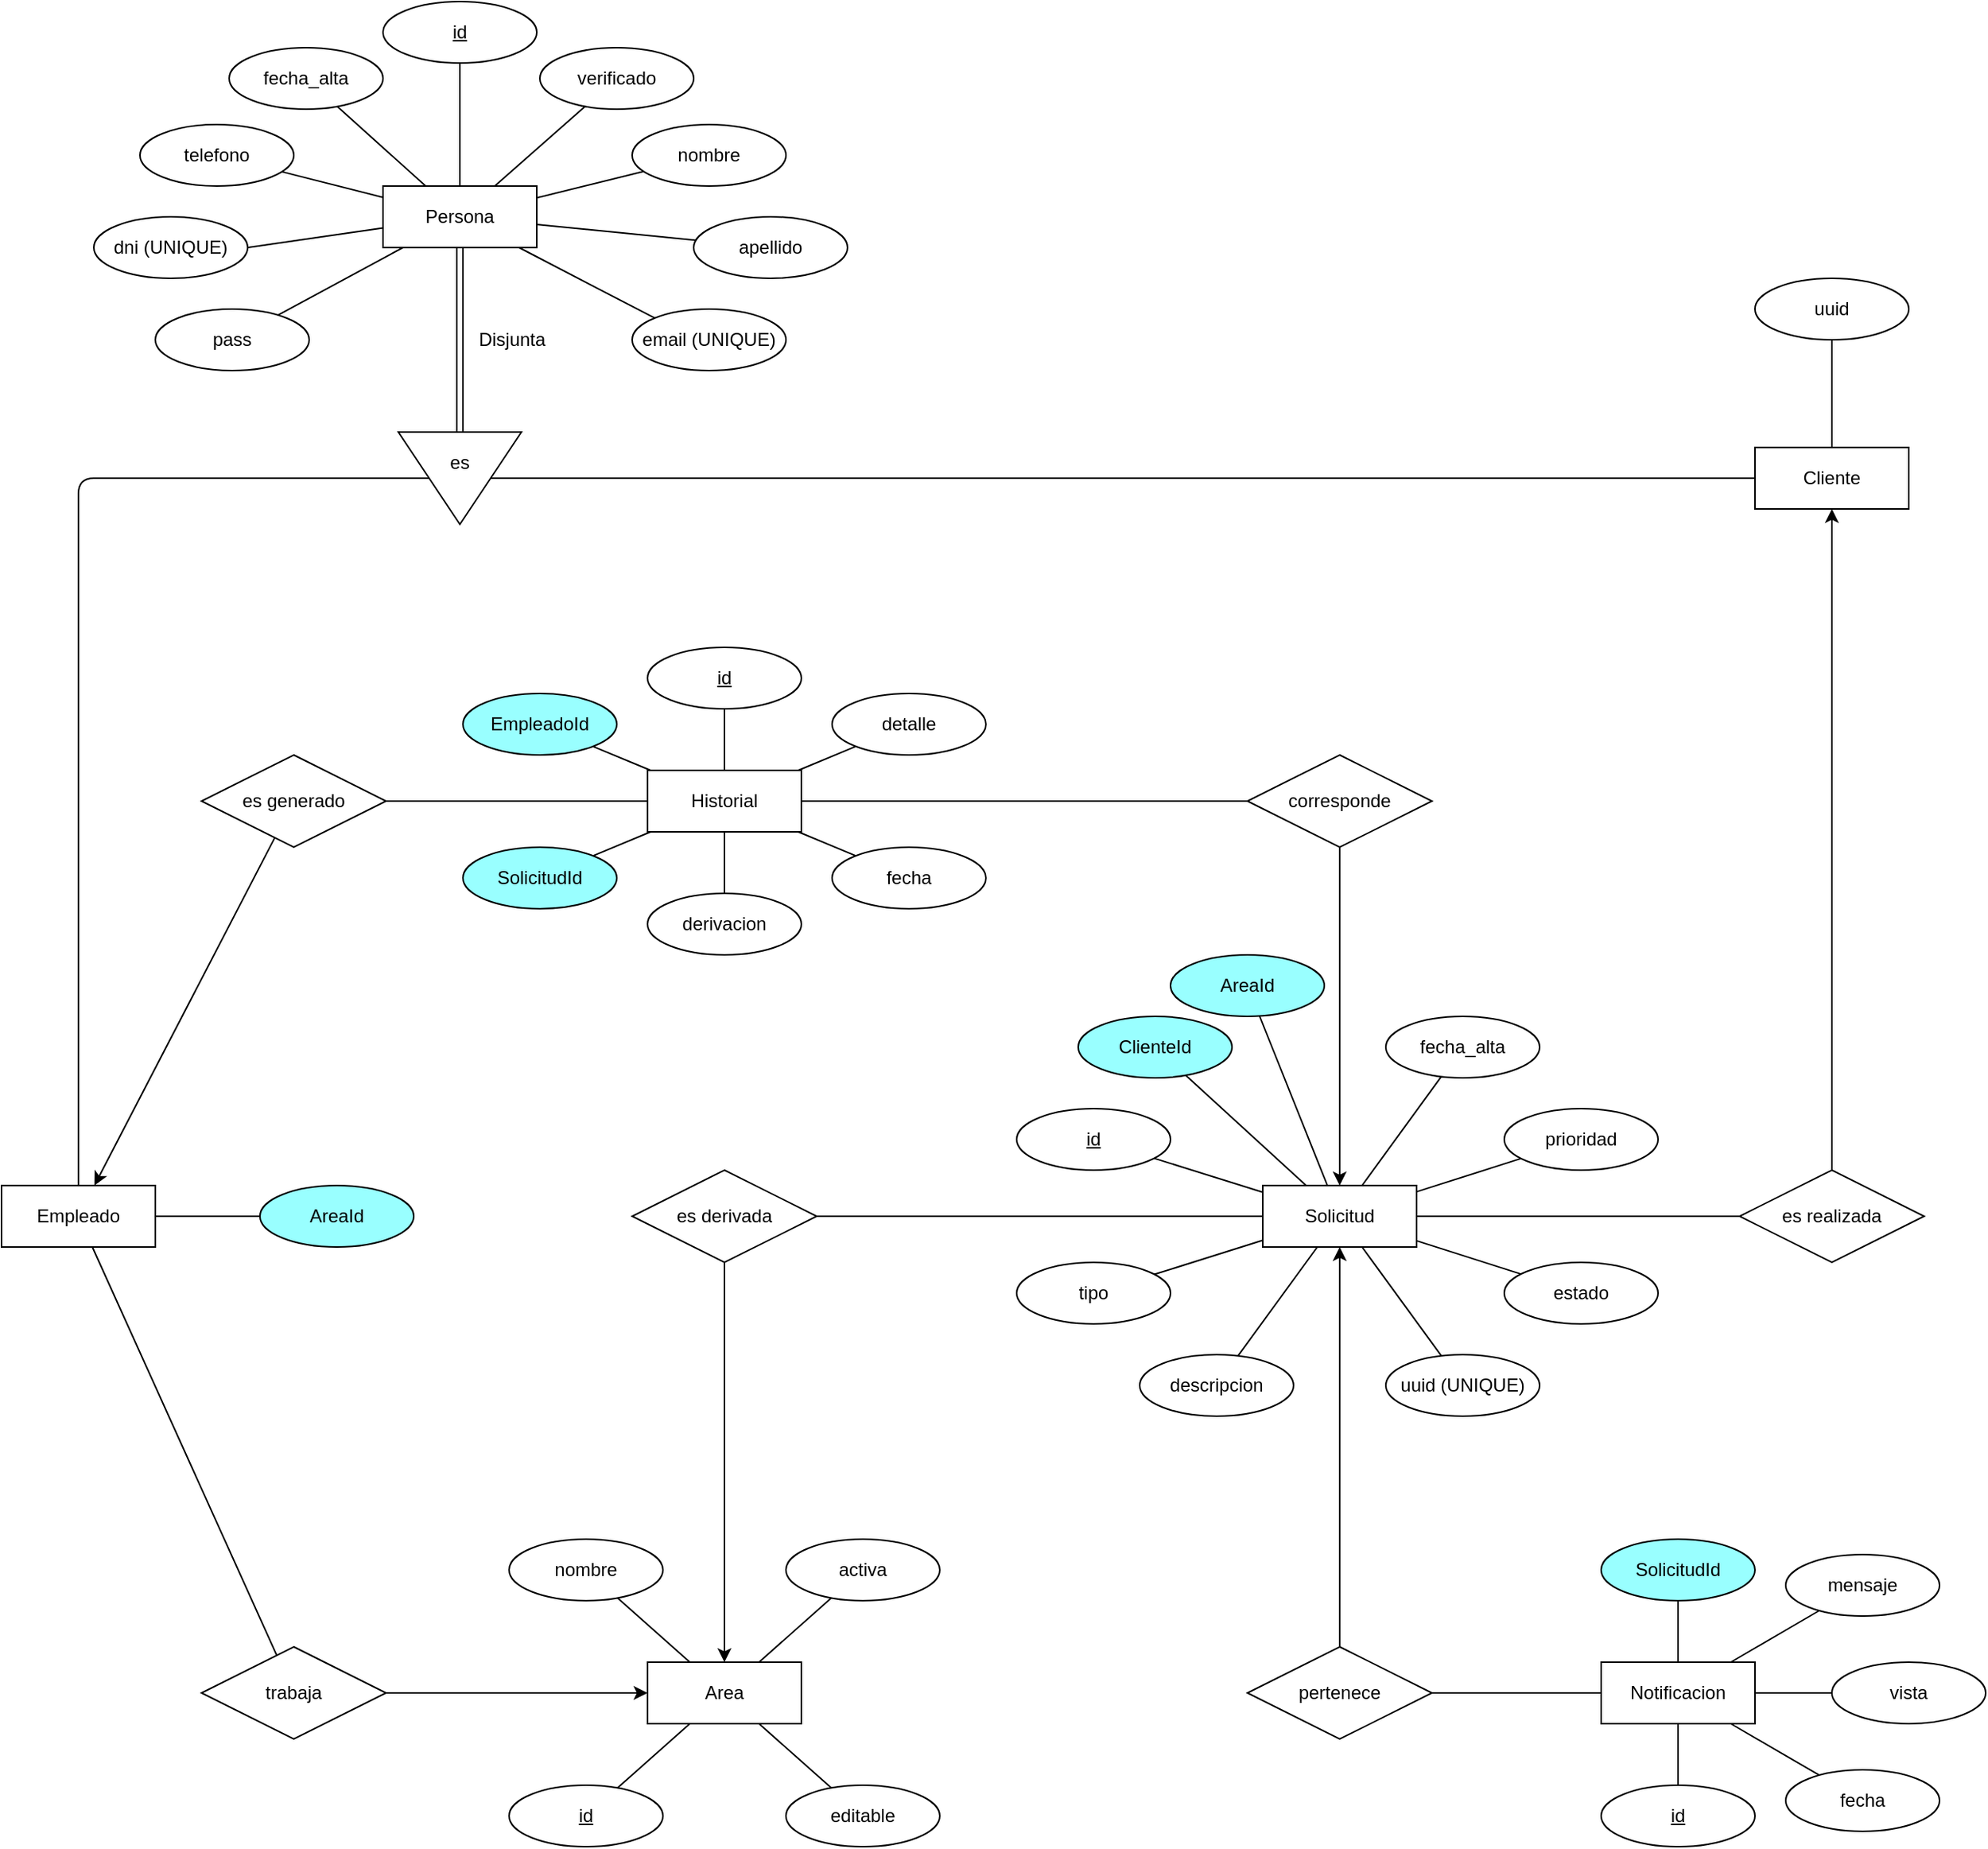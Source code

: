 <mxfile version="15.2.7" type="device"><diagram id="BBIbtANk2U7G-sDLKIIq" name="Página-1"><mxGraphModel dx="1979" dy="1716" grid="1" gridSize="10" guides="1" tooltips="1" connect="1" arrows="1" fold="1" page="1" pageScale="1" pageWidth="827" pageHeight="1169" math="0" shadow="0"><root><mxCell id="0"/><mxCell id="1" parent="0"/><mxCell id="P5OnHbvlKEHXYhrm6dSH-34" style="edgeStyle=none;orthogonalLoop=1;jettySize=auto;html=1;endArrow=classic;" edge="1" parent="1" source="P5OnHbvlKEHXYhrm6dSH-25" target="P5OnHbvlKEHXYhrm6dSH-1"><mxGeometry relative="1" as="geometry"/></mxCell><mxCell id="P5OnHbvlKEHXYhrm6dSH-67" style="edgeStyle=none;orthogonalLoop=1;jettySize=auto;html=1;endArrow=none;" edge="1" parent="1" source="P5OnHbvlKEHXYhrm6dSH-1" target="P5OnHbvlKEHXYhrm6dSH-66"><mxGeometry relative="1" as="geometry"/></mxCell><mxCell id="P5OnHbvlKEHXYhrm6dSH-1" value="Cliente" style="whiteSpace=wrap;html=1;align=center;" vertex="1" parent="1"><mxGeometry x="990" y="10" width="100" height="40" as="geometry"/></mxCell><mxCell id="P5OnHbvlKEHXYhrm6dSH-36" style="edgeStyle=none;orthogonalLoop=1;jettySize=auto;html=1;endArrow=classic;" edge="1" parent="1" source="P5OnHbvlKEHXYhrm6dSH-22" target="P5OnHbvlKEHXYhrm6dSH-2"><mxGeometry relative="1" as="geometry"/></mxCell><mxCell id="P5OnHbvlKEHXYhrm6dSH-39" style="edgeStyle=none;orthogonalLoop=1;jettySize=auto;html=1;endArrow=none;" edge="1" parent="1" source="P5OnHbvlKEHXYhrm6dSH-2" target="P5OnHbvlKEHXYhrm6dSH-38"><mxGeometry relative="1" as="geometry"/></mxCell><mxCell id="P5OnHbvlKEHXYhrm6dSH-65" style="edgeStyle=none;orthogonalLoop=1;jettySize=auto;html=1;endArrow=none;" edge="1" parent="1" source="P5OnHbvlKEHXYhrm6dSH-2" target="P5OnHbvlKEHXYhrm6dSH-64"><mxGeometry relative="1" as="geometry"/></mxCell><mxCell id="P5OnHbvlKEHXYhrm6dSH-2" value="Empleado" style="whiteSpace=wrap;html=1;align=center;" vertex="1" parent="1"><mxGeometry x="-150" y="490" width="100" height="40" as="geometry"/></mxCell><mxCell id="P5OnHbvlKEHXYhrm6dSH-32" style="edgeStyle=none;orthogonalLoop=1;jettySize=auto;html=1;endArrow=classic;" edge="1" parent="1" source="P5OnHbvlKEHXYhrm6dSH-23" target="P5OnHbvlKEHXYhrm6dSH-3"><mxGeometry relative="1" as="geometry"/></mxCell><mxCell id="P5OnHbvlKEHXYhrm6dSH-69" style="edgeStyle=none;orthogonalLoop=1;jettySize=auto;html=1;endArrow=none;" edge="1" parent="1" source="P5OnHbvlKEHXYhrm6dSH-3" target="P5OnHbvlKEHXYhrm6dSH-68"><mxGeometry relative="1" as="geometry"/></mxCell><mxCell id="P5OnHbvlKEHXYhrm6dSH-71" style="edgeStyle=none;orthogonalLoop=1;jettySize=auto;html=1;endArrow=none;" edge="1" parent="1" source="P5OnHbvlKEHXYhrm6dSH-3" target="P5OnHbvlKEHXYhrm6dSH-70"><mxGeometry relative="1" as="geometry"/></mxCell><mxCell id="P5OnHbvlKEHXYhrm6dSH-3" value="Area" style="whiteSpace=wrap;html=1;align=center;" vertex="1" parent="1"><mxGeometry x="270" y="800" width="100" height="40" as="geometry"/></mxCell><mxCell id="P5OnHbvlKEHXYhrm6dSH-95" style="edgeStyle=none;orthogonalLoop=1;jettySize=auto;html=1;endArrow=none;" edge="1" parent="1" source="P5OnHbvlKEHXYhrm6dSH-4" target="P5OnHbvlKEHXYhrm6dSH-94"><mxGeometry relative="1" as="geometry"/></mxCell><mxCell id="P5OnHbvlKEHXYhrm6dSH-99" style="edgeStyle=none;orthogonalLoop=1;jettySize=auto;html=1;endArrow=none;" edge="1" parent="1" source="P5OnHbvlKEHXYhrm6dSH-4" target="P5OnHbvlKEHXYhrm6dSH-98"><mxGeometry relative="1" as="geometry"/></mxCell><mxCell id="P5OnHbvlKEHXYhrm6dSH-105" style="edgeStyle=none;orthogonalLoop=1;jettySize=auto;html=1;endArrow=none;" edge="1" parent="1" source="P5OnHbvlKEHXYhrm6dSH-4" target="P5OnHbvlKEHXYhrm6dSH-104"><mxGeometry relative="1" as="geometry"/></mxCell><mxCell id="P5OnHbvlKEHXYhrm6dSH-4" value="Solicitud" style="whiteSpace=wrap;html=1;align=center;" vertex="1" parent="1"><mxGeometry x="670" y="490" width="100" height="40" as="geometry"/></mxCell><mxCell id="P5OnHbvlKEHXYhrm6dSH-75" style="edgeStyle=none;orthogonalLoop=1;jettySize=auto;html=1;endArrow=none;" edge="1" parent="1" source="P5OnHbvlKEHXYhrm6dSH-5" target="P5OnHbvlKEHXYhrm6dSH-74"><mxGeometry relative="1" as="geometry"/></mxCell><mxCell id="P5OnHbvlKEHXYhrm6dSH-83" style="edgeStyle=none;orthogonalLoop=1;jettySize=auto;html=1;endArrow=none;" edge="1" parent="1" source="P5OnHbvlKEHXYhrm6dSH-5" target="P5OnHbvlKEHXYhrm6dSH-82"><mxGeometry relative="1" as="geometry"/></mxCell><mxCell id="P5OnHbvlKEHXYhrm6dSH-5" value="Notificacion" style="whiteSpace=wrap;html=1;align=center;" vertex="1" parent="1"><mxGeometry x="890" y="800" width="100" height="40" as="geometry"/></mxCell><mxCell id="P5OnHbvlKEHXYhrm6dSH-30" style="edgeStyle=none;orthogonalLoop=1;jettySize=auto;html=1;endArrow=none;" edge="1" parent="1" source="P5OnHbvlKEHXYhrm6dSH-6" target="P5OnHbvlKEHXYhrm6dSH-24"><mxGeometry relative="1" as="geometry"/></mxCell><mxCell id="P5OnHbvlKEHXYhrm6dSH-85" style="edgeStyle=none;orthogonalLoop=1;jettySize=auto;html=1;endArrow=none;" edge="1" parent="1" source="P5OnHbvlKEHXYhrm6dSH-6" target="P5OnHbvlKEHXYhrm6dSH-84"><mxGeometry relative="1" as="geometry"/></mxCell><mxCell id="P5OnHbvlKEHXYhrm6dSH-6" value="Historial" style="whiteSpace=wrap;html=1;align=center;" vertex="1" parent="1"><mxGeometry x="270" y="220" width="100" height="40" as="geometry"/></mxCell><mxCell id="P5OnHbvlKEHXYhrm6dSH-7" value="id" style="ellipse;whiteSpace=wrap;html=1;align=center;fontStyle=4;" vertex="1" parent="1"><mxGeometry x="180" y="880" width="100" height="40" as="geometry"/></mxCell><mxCell id="P5OnHbvlKEHXYhrm6dSH-18" style="edgeStyle=none;orthogonalLoop=1;jettySize=auto;html=1;endArrow=none;shape=link;" edge="1" parent="1" source="P5OnHbvlKEHXYhrm6dSH-9" target="P5OnHbvlKEHXYhrm6dSH-10"><mxGeometry relative="1" as="geometry"/></mxCell><mxCell id="P5OnHbvlKEHXYhrm6dSH-54" style="edgeStyle=none;orthogonalLoop=1;jettySize=auto;html=1;endArrow=none;" edge="1" parent="1" source="P5OnHbvlKEHXYhrm6dSH-9" target="P5OnHbvlKEHXYhrm6dSH-48"><mxGeometry relative="1" as="geometry"/></mxCell><mxCell id="P5OnHbvlKEHXYhrm6dSH-55" style="edgeStyle=none;orthogonalLoop=1;jettySize=auto;html=1;endArrow=none;" edge="1" parent="1" source="P5OnHbvlKEHXYhrm6dSH-9" target="P5OnHbvlKEHXYhrm6dSH-47"><mxGeometry relative="1" as="geometry"/></mxCell><mxCell id="P5OnHbvlKEHXYhrm6dSH-56" style="edgeStyle=none;orthogonalLoop=1;jettySize=auto;html=1;entryX=0;entryY=0;entryDx=0;entryDy=0;endArrow=none;" edge="1" parent="1" source="P5OnHbvlKEHXYhrm6dSH-9" target="P5OnHbvlKEHXYhrm6dSH-51"><mxGeometry relative="1" as="geometry"/></mxCell><mxCell id="P5OnHbvlKEHXYhrm6dSH-57" style="edgeStyle=none;orthogonalLoop=1;jettySize=auto;html=1;endArrow=none;" edge="1" parent="1" source="P5OnHbvlKEHXYhrm6dSH-9" target="P5OnHbvlKEHXYhrm6dSH-49"><mxGeometry relative="1" as="geometry"/></mxCell><mxCell id="P5OnHbvlKEHXYhrm6dSH-58" style="edgeStyle=none;orthogonalLoop=1;jettySize=auto;html=1;endArrow=none;" edge="1" parent="1" source="P5OnHbvlKEHXYhrm6dSH-9" target="P5OnHbvlKEHXYhrm6dSH-52"><mxGeometry relative="1" as="geometry"/></mxCell><mxCell id="P5OnHbvlKEHXYhrm6dSH-62" style="edgeStyle=none;orthogonalLoop=1;jettySize=auto;html=1;endArrow=none;" edge="1" parent="1" source="P5OnHbvlKEHXYhrm6dSH-9" target="P5OnHbvlKEHXYhrm6dSH-61"><mxGeometry relative="1" as="geometry"/></mxCell><mxCell id="P5OnHbvlKEHXYhrm6dSH-63" style="edgeStyle=none;orthogonalLoop=1;jettySize=auto;html=1;endArrow=none;" edge="1" parent="1" source="P5OnHbvlKEHXYhrm6dSH-9" target="P5OnHbvlKEHXYhrm6dSH-60"><mxGeometry relative="1" as="geometry"/></mxCell><mxCell id="P5OnHbvlKEHXYhrm6dSH-9" value="Persona" style="whiteSpace=wrap;html=1;align=center;" vertex="1" parent="1"><mxGeometry x="98" y="-160" width="100" height="40" as="geometry"/></mxCell><mxCell id="P5OnHbvlKEHXYhrm6dSH-19" style="edgeStyle=none;orthogonalLoop=1;jettySize=auto;html=1;endArrow=none;" edge="1" parent="1" source="P5OnHbvlKEHXYhrm6dSH-10" target="P5OnHbvlKEHXYhrm6dSH-2"><mxGeometry relative="1" as="geometry"><Array as="points"><mxPoint x="-100" y="30"/></Array></mxGeometry></mxCell><mxCell id="P5OnHbvlKEHXYhrm6dSH-20" style="edgeStyle=none;orthogonalLoop=1;jettySize=auto;html=1;endArrow=none;" edge="1" parent="1" source="P5OnHbvlKEHXYhrm6dSH-10" target="P5OnHbvlKEHXYhrm6dSH-1"><mxGeometry relative="1" as="geometry"/></mxCell><mxCell id="P5OnHbvlKEHXYhrm6dSH-10" value="" style="triangle;whiteSpace=wrap;html=1;rotation=90;" vertex="1" parent="1"><mxGeometry x="118" y="-10" width="60" height="80" as="geometry"/></mxCell><mxCell id="P5OnHbvlKEHXYhrm6dSH-11" value="" style="endArrow=none;html=1;" edge="1" parent="1" source="P5OnHbvlKEHXYhrm6dSH-3" target="P5OnHbvlKEHXYhrm6dSH-7"><mxGeometry width="50" height="50" relative="1" as="geometry"><mxPoint x="-80" y="390" as="sourcePoint"/><mxPoint x="-30" y="340" as="targetPoint"/></mxGeometry></mxCell><mxCell id="P5OnHbvlKEHXYhrm6dSH-15" style="edgeStyle=none;orthogonalLoop=1;jettySize=auto;html=1;endArrow=none;" edge="1" parent="1" source="P5OnHbvlKEHXYhrm6dSH-14" target="P5OnHbvlKEHXYhrm6dSH-6"><mxGeometry relative="1" as="geometry"/></mxCell><mxCell id="P5OnHbvlKEHXYhrm6dSH-14" value="id" style="ellipse;whiteSpace=wrap;html=1;align=center;fontStyle=4;" vertex="1" parent="1"><mxGeometry x="270" y="140" width="100" height="40" as="geometry"/></mxCell><mxCell id="P5OnHbvlKEHXYhrm6dSH-17" style="edgeStyle=none;orthogonalLoop=1;jettySize=auto;html=1;endArrow=none;" edge="1" parent="1" source="P5OnHbvlKEHXYhrm6dSH-16" target="P5OnHbvlKEHXYhrm6dSH-9"><mxGeometry relative="1" as="geometry"/></mxCell><mxCell id="P5OnHbvlKEHXYhrm6dSH-16" value="id" style="ellipse;whiteSpace=wrap;html=1;align=center;fontStyle=4;" vertex="1" parent="1"><mxGeometry x="98" y="-280" width="100" height="40" as="geometry"/></mxCell><mxCell id="P5OnHbvlKEHXYhrm6dSH-37" style="edgeStyle=none;orthogonalLoop=1;jettySize=auto;html=1;endArrow=none;" edge="1" parent="1" source="P5OnHbvlKEHXYhrm6dSH-22" target="P5OnHbvlKEHXYhrm6dSH-6"><mxGeometry relative="1" as="geometry"/></mxCell><mxCell id="P5OnHbvlKEHXYhrm6dSH-22" value="es generado" style="shape=rhombus;perimeter=rhombusPerimeter;whiteSpace=wrap;html=1;align=center;" vertex="1" parent="1"><mxGeometry x="-20" y="210" width="120" height="60" as="geometry"/></mxCell><mxCell id="P5OnHbvlKEHXYhrm6dSH-33" style="edgeStyle=none;orthogonalLoop=1;jettySize=auto;html=1;endArrow=none;" edge="1" parent="1" source="P5OnHbvlKEHXYhrm6dSH-23" target="P5OnHbvlKEHXYhrm6dSH-4"><mxGeometry relative="1" as="geometry"/></mxCell><mxCell id="P5OnHbvlKEHXYhrm6dSH-23" value="es derivada" style="shape=rhombus;perimeter=rhombusPerimeter;whiteSpace=wrap;html=1;align=center;" vertex="1" parent="1"><mxGeometry x="260" y="480" width="120" height="60" as="geometry"/></mxCell><mxCell id="P5OnHbvlKEHXYhrm6dSH-31" style="edgeStyle=none;orthogonalLoop=1;jettySize=auto;html=1;endArrow=classic;" edge="1" parent="1" source="P5OnHbvlKEHXYhrm6dSH-24" target="P5OnHbvlKEHXYhrm6dSH-4"><mxGeometry relative="1" as="geometry"/></mxCell><mxCell id="P5OnHbvlKEHXYhrm6dSH-24" value="corresponde" style="shape=rhombus;perimeter=rhombusPerimeter;whiteSpace=wrap;html=1;align=center;" vertex="1" parent="1"><mxGeometry x="660" y="210" width="120" height="60" as="geometry"/></mxCell><mxCell id="P5OnHbvlKEHXYhrm6dSH-35" style="edgeStyle=none;orthogonalLoop=1;jettySize=auto;html=1;endArrow=none;" edge="1" parent="1" source="P5OnHbvlKEHXYhrm6dSH-25" target="P5OnHbvlKEHXYhrm6dSH-4"><mxGeometry relative="1" as="geometry"/></mxCell><mxCell id="P5OnHbvlKEHXYhrm6dSH-25" value="es realizada" style="shape=rhombus;perimeter=rhombusPerimeter;whiteSpace=wrap;html=1;align=center;" vertex="1" parent="1"><mxGeometry x="980" y="480" width="120" height="60" as="geometry"/></mxCell><mxCell id="P5OnHbvlKEHXYhrm6dSH-29" style="edgeStyle=none;orthogonalLoop=1;jettySize=auto;html=1;endArrow=none;" edge="1" parent="1" source="P5OnHbvlKEHXYhrm6dSH-27" target="P5OnHbvlKEHXYhrm6dSH-5"><mxGeometry relative="1" as="geometry"/></mxCell><mxCell id="P5OnHbvlKEHXYhrm6dSH-27" value="pertenece" style="shape=rhombus;perimeter=rhombusPerimeter;whiteSpace=wrap;html=1;align=center;" vertex="1" parent="1"><mxGeometry x="660" y="790" width="120" height="60" as="geometry"/></mxCell><mxCell id="P5OnHbvlKEHXYhrm6dSH-40" style="edgeStyle=none;orthogonalLoop=1;jettySize=auto;html=1;endArrow=classic;" edge="1" parent="1" source="P5OnHbvlKEHXYhrm6dSH-38" target="P5OnHbvlKEHXYhrm6dSH-3"><mxGeometry relative="1" as="geometry"/></mxCell><mxCell id="P5OnHbvlKEHXYhrm6dSH-38" value="trabaja" style="shape=rhombus;perimeter=rhombusPerimeter;whiteSpace=wrap;html=1;align=center;" vertex="1" parent="1"><mxGeometry x="-20" y="790" width="120" height="60" as="geometry"/></mxCell><mxCell id="P5OnHbvlKEHXYhrm6dSH-41" value="Disjunta" style="text;html=1;strokeColor=none;fillColor=none;align=center;verticalAlign=middle;whiteSpace=wrap;rounded=0;" vertex="1" parent="1"><mxGeometry x="162" y="-70" width="40" height="20" as="geometry"/></mxCell><mxCell id="P5OnHbvlKEHXYhrm6dSH-42" value="es" style="text;html=1;strokeColor=none;fillColor=none;align=center;verticalAlign=middle;whiteSpace=wrap;rounded=0;" vertex="1" parent="1"><mxGeometry x="128" y="10" width="40" height="20" as="geometry"/></mxCell><mxCell id="P5OnHbvlKEHXYhrm6dSH-44" value="" style="endArrow=classic;html=1;" edge="1" parent="1" source="P5OnHbvlKEHXYhrm6dSH-27" target="P5OnHbvlKEHXYhrm6dSH-4"><mxGeometry width="50" height="50" relative="1" as="geometry"><mxPoint x="640" y="610" as="sourcePoint"/><mxPoint x="690" y="560" as="targetPoint"/></mxGeometry></mxCell><mxCell id="P5OnHbvlKEHXYhrm6dSH-47" value="nombre" style="ellipse;whiteSpace=wrap;html=1;align=center;" vertex="1" parent="1"><mxGeometry x="260" y="-200" width="100" height="40" as="geometry"/></mxCell><mxCell id="P5OnHbvlKEHXYhrm6dSH-48" value="apellido" style="ellipse;whiteSpace=wrap;html=1;align=center;" vertex="1" parent="1"><mxGeometry x="300" y="-140" width="100" height="40" as="geometry"/></mxCell><mxCell id="P5OnHbvlKEHXYhrm6dSH-49" value="telefono" style="ellipse;whiteSpace=wrap;html=1;align=center;" vertex="1" parent="1"><mxGeometry x="-60" y="-200" width="100" height="40" as="geometry"/></mxCell><mxCell id="P5OnHbvlKEHXYhrm6dSH-53" style="edgeStyle=none;orthogonalLoop=1;jettySize=auto;html=1;exitX=1;exitY=0.5;exitDx=0;exitDy=0;endArrow=none;" edge="1" parent="1" source="P5OnHbvlKEHXYhrm6dSH-50" target="P5OnHbvlKEHXYhrm6dSH-9"><mxGeometry relative="1" as="geometry"/></mxCell><mxCell id="P5OnHbvlKEHXYhrm6dSH-50" value="dni (UNIQUE)" style="ellipse;whiteSpace=wrap;html=1;align=center;" vertex="1" parent="1"><mxGeometry x="-90" y="-140" width="100" height="40" as="geometry"/></mxCell><mxCell id="P5OnHbvlKEHXYhrm6dSH-51" value="email (UNIQUE)" style="ellipse;whiteSpace=wrap;html=1;align=center;" vertex="1" parent="1"><mxGeometry x="260" y="-80" width="100" height="40" as="geometry"/></mxCell><mxCell id="P5OnHbvlKEHXYhrm6dSH-52" value="pass" style="ellipse;whiteSpace=wrap;html=1;align=center;" vertex="1" parent="1"><mxGeometry x="-50" y="-80" width="100" height="40" as="geometry"/></mxCell><mxCell id="P5OnHbvlKEHXYhrm6dSH-60" value="fecha_alta" style="ellipse;whiteSpace=wrap;html=1;align=center;" vertex="1" parent="1"><mxGeometry x="-2" y="-250" width="100" height="40" as="geometry"/></mxCell><mxCell id="P5OnHbvlKEHXYhrm6dSH-61" value="verificado" style="ellipse;whiteSpace=wrap;html=1;align=center;" vertex="1" parent="1"><mxGeometry x="200" y="-250" width="100" height="40" as="geometry"/></mxCell><mxCell id="P5OnHbvlKEHXYhrm6dSH-64" value="AreaId" style="ellipse;whiteSpace=wrap;html=1;align=center;fillColor=#99FFFF;" vertex="1" parent="1"><mxGeometry x="18" y="490" width="100" height="40" as="geometry"/></mxCell><mxCell id="P5OnHbvlKEHXYhrm6dSH-66" value="uuid" style="ellipse;whiteSpace=wrap;html=1;align=center;" vertex="1" parent="1"><mxGeometry x="990" y="-100" width="100" height="40" as="geometry"/></mxCell><mxCell id="P5OnHbvlKEHXYhrm6dSH-68" value="nombre" style="ellipse;whiteSpace=wrap;html=1;align=center;" vertex="1" parent="1"><mxGeometry x="180" y="720" width="100" height="40" as="geometry"/></mxCell><mxCell id="P5OnHbvlKEHXYhrm6dSH-70" value="activa" style="ellipse;whiteSpace=wrap;html=1;align=center;" vertex="1" parent="1"><mxGeometry x="360" y="720" width="100" height="40" as="geometry"/></mxCell><mxCell id="P5OnHbvlKEHXYhrm6dSH-73" style="edgeStyle=none;orthogonalLoop=1;jettySize=auto;html=1;endArrow=none;" edge="1" parent="1" source="P5OnHbvlKEHXYhrm6dSH-72" target="P5OnHbvlKEHXYhrm6dSH-3"><mxGeometry relative="1" as="geometry"/></mxCell><mxCell id="P5OnHbvlKEHXYhrm6dSH-72" value="editable" style="ellipse;whiteSpace=wrap;html=1;align=center;" vertex="1" parent="1"><mxGeometry x="360" y="880" width="100" height="40" as="geometry"/></mxCell><mxCell id="P5OnHbvlKEHXYhrm6dSH-74" value="mensaje" style="ellipse;whiteSpace=wrap;html=1;align=center;" vertex="1" parent="1"><mxGeometry x="1010" y="730" width="100" height="40" as="geometry"/></mxCell><mxCell id="P5OnHbvlKEHXYhrm6dSH-77" style="edgeStyle=none;orthogonalLoop=1;jettySize=auto;html=1;endArrow=none;" edge="1" parent="1" source="P5OnHbvlKEHXYhrm6dSH-76" target="P5OnHbvlKEHXYhrm6dSH-5"><mxGeometry relative="1" as="geometry"/></mxCell><mxCell id="P5OnHbvlKEHXYhrm6dSH-76" value="id" style="ellipse;whiteSpace=wrap;html=1;align=center;fontStyle=4;" vertex="1" parent="1"><mxGeometry x="890" y="880" width="100" height="40" as="geometry"/></mxCell><mxCell id="P5OnHbvlKEHXYhrm6dSH-79" style="edgeStyle=none;orthogonalLoop=1;jettySize=auto;html=1;endArrow=none;" edge="1" parent="1" source="P5OnHbvlKEHXYhrm6dSH-78" target="P5OnHbvlKEHXYhrm6dSH-5"><mxGeometry relative="1" as="geometry"/></mxCell><mxCell id="P5OnHbvlKEHXYhrm6dSH-78" value="SolicitudId" style="ellipse;whiteSpace=wrap;html=1;align=center;fillColor=#99FFFF;" vertex="1" parent="1"><mxGeometry x="890" y="720" width="100" height="40" as="geometry"/></mxCell><mxCell id="P5OnHbvlKEHXYhrm6dSH-81" style="edgeStyle=none;orthogonalLoop=1;jettySize=auto;html=1;endArrow=none;" edge="1" parent="1" source="P5OnHbvlKEHXYhrm6dSH-80" target="P5OnHbvlKEHXYhrm6dSH-5"><mxGeometry relative="1" as="geometry"/></mxCell><mxCell id="P5OnHbvlKEHXYhrm6dSH-80" value="fecha" style="ellipse;whiteSpace=wrap;html=1;align=center;" vertex="1" parent="1"><mxGeometry x="1010" y="870" width="100" height="40" as="geometry"/></mxCell><mxCell id="P5OnHbvlKEHXYhrm6dSH-82" value="vista" style="ellipse;whiteSpace=wrap;html=1;align=center;" vertex="1" parent="1"><mxGeometry x="1040" y="800" width="100" height="40" as="geometry"/></mxCell><mxCell id="P5OnHbvlKEHXYhrm6dSH-84" value="detalle" style="ellipse;whiteSpace=wrap;html=1;align=center;" vertex="1" parent="1"><mxGeometry x="390" y="170" width="100" height="40" as="geometry"/></mxCell><mxCell id="P5OnHbvlKEHXYhrm6dSH-87" style="edgeStyle=none;orthogonalLoop=1;jettySize=auto;html=1;endArrow=none;" edge="1" parent="1" source="P5OnHbvlKEHXYhrm6dSH-86" target="P5OnHbvlKEHXYhrm6dSH-6"><mxGeometry relative="1" as="geometry"/></mxCell><mxCell id="P5OnHbvlKEHXYhrm6dSH-86" value="fecha" style="ellipse;whiteSpace=wrap;html=1;align=center;" vertex="1" parent="1"><mxGeometry x="390" y="270" width="100" height="40" as="geometry"/></mxCell><mxCell id="P5OnHbvlKEHXYhrm6dSH-89" style="edgeStyle=none;orthogonalLoop=1;jettySize=auto;html=1;endArrow=none;" edge="1" parent="1" source="P5OnHbvlKEHXYhrm6dSH-88" target="P5OnHbvlKEHXYhrm6dSH-6"><mxGeometry relative="1" as="geometry"/></mxCell><mxCell id="P5OnHbvlKEHXYhrm6dSH-88" value="derivacion" style="ellipse;whiteSpace=wrap;html=1;align=center;" vertex="1" parent="1"><mxGeometry x="270" y="300" width="100" height="40" as="geometry"/></mxCell><mxCell id="P5OnHbvlKEHXYhrm6dSH-91" style="edgeStyle=none;orthogonalLoop=1;jettySize=auto;html=1;endArrow=none;" edge="1" parent="1" source="P5OnHbvlKEHXYhrm6dSH-90" target="P5OnHbvlKEHXYhrm6dSH-6"><mxGeometry relative="1" as="geometry"/></mxCell><mxCell id="P5OnHbvlKEHXYhrm6dSH-90" value="EmpleadoId" style="ellipse;whiteSpace=wrap;html=1;align=center;fillColor=#99FFFF;" vertex="1" parent="1"><mxGeometry x="150" y="170" width="100" height="40" as="geometry"/></mxCell><mxCell id="P5OnHbvlKEHXYhrm6dSH-93" style="edgeStyle=none;orthogonalLoop=1;jettySize=auto;html=1;endArrow=none;" edge="1" parent="1" source="P5OnHbvlKEHXYhrm6dSH-92" target="P5OnHbvlKEHXYhrm6dSH-6"><mxGeometry relative="1" as="geometry"/></mxCell><mxCell id="P5OnHbvlKEHXYhrm6dSH-92" value="SolicitudId" style="ellipse;whiteSpace=wrap;html=1;align=center;fillColor=#99FFFF;" vertex="1" parent="1"><mxGeometry x="150" y="270" width="100" height="40" as="geometry"/></mxCell><mxCell id="P5OnHbvlKEHXYhrm6dSH-94" value="id" style="ellipse;whiteSpace=wrap;html=1;align=center;fontStyle=4;" vertex="1" parent="1"><mxGeometry x="510" y="440" width="100" height="40" as="geometry"/></mxCell><mxCell id="P5OnHbvlKEHXYhrm6dSH-97" style="edgeStyle=none;orthogonalLoop=1;jettySize=auto;html=1;endArrow=none;" edge="1" parent="1" source="P5OnHbvlKEHXYhrm6dSH-96" target="P5OnHbvlKEHXYhrm6dSH-4"><mxGeometry relative="1" as="geometry"/></mxCell><mxCell id="P5OnHbvlKEHXYhrm6dSH-96" value="ClienteId" style="ellipse;whiteSpace=wrap;html=1;align=center;fillColor=#99FFFF;" vertex="1" parent="1"><mxGeometry x="550" y="380" width="100" height="40" as="geometry"/></mxCell><mxCell id="P5OnHbvlKEHXYhrm6dSH-98" value="fecha_alta" style="ellipse;whiteSpace=wrap;html=1;align=center;" vertex="1" parent="1"><mxGeometry x="750" y="380" width="100" height="40" as="geometry"/></mxCell><mxCell id="P5OnHbvlKEHXYhrm6dSH-101" style="edgeStyle=none;orthogonalLoop=1;jettySize=auto;html=1;endArrow=none;" edge="1" parent="1" source="P5OnHbvlKEHXYhrm6dSH-100" target="P5OnHbvlKEHXYhrm6dSH-4"><mxGeometry relative="1" as="geometry"/></mxCell><mxCell id="P5OnHbvlKEHXYhrm6dSH-100" value="tipo" style="ellipse;whiteSpace=wrap;html=1;align=center;" vertex="1" parent="1"><mxGeometry x="510" y="540" width="100" height="40" as="geometry"/></mxCell><mxCell id="P5OnHbvlKEHXYhrm6dSH-103" style="edgeStyle=none;orthogonalLoop=1;jettySize=auto;html=1;endArrow=none;" edge="1" parent="1" source="P5OnHbvlKEHXYhrm6dSH-102" target="P5OnHbvlKEHXYhrm6dSH-4"><mxGeometry relative="1" as="geometry"/></mxCell><mxCell id="P5OnHbvlKEHXYhrm6dSH-102" value="descripcion" style="ellipse;whiteSpace=wrap;html=1;align=center;" vertex="1" parent="1"><mxGeometry x="590" y="600" width="100" height="40" as="geometry"/></mxCell><mxCell id="P5OnHbvlKEHXYhrm6dSH-104" value="prioridad" style="ellipse;whiteSpace=wrap;html=1;align=center;" vertex="1" parent="1"><mxGeometry x="827" y="440" width="100" height="40" as="geometry"/></mxCell><mxCell id="P5OnHbvlKEHXYhrm6dSH-107" style="edgeStyle=none;orthogonalLoop=1;jettySize=auto;html=1;endArrow=none;" edge="1" parent="1" source="P5OnHbvlKEHXYhrm6dSH-106" target="P5OnHbvlKEHXYhrm6dSH-4"><mxGeometry relative="1" as="geometry"/></mxCell><mxCell id="P5OnHbvlKEHXYhrm6dSH-106" value="estado" style="ellipse;whiteSpace=wrap;html=1;align=center;" vertex="1" parent="1"><mxGeometry x="827" y="540" width="100" height="40" as="geometry"/></mxCell><mxCell id="P5OnHbvlKEHXYhrm6dSH-109" style="edgeStyle=none;orthogonalLoop=1;jettySize=auto;html=1;endArrow=none;" edge="1" parent="1" source="P5OnHbvlKEHXYhrm6dSH-108" target="P5OnHbvlKEHXYhrm6dSH-4"><mxGeometry relative="1" as="geometry"/></mxCell><mxCell id="P5OnHbvlKEHXYhrm6dSH-108" value="uuid (UNIQUE)" style="ellipse;whiteSpace=wrap;html=1;align=center;" vertex="1" parent="1"><mxGeometry x="750" y="600" width="100" height="40" as="geometry"/></mxCell><mxCell id="P5OnHbvlKEHXYhrm6dSH-111" style="edgeStyle=none;orthogonalLoop=1;jettySize=auto;html=1;endArrow=none;" edge="1" parent="1" source="P5OnHbvlKEHXYhrm6dSH-110" target="P5OnHbvlKEHXYhrm6dSH-4"><mxGeometry relative="1" as="geometry"/></mxCell><mxCell id="P5OnHbvlKEHXYhrm6dSH-110" value="AreaId" style="ellipse;whiteSpace=wrap;html=1;align=center;fillColor=#99FFFF;" vertex="1" parent="1"><mxGeometry x="610" y="340" width="100" height="40" as="geometry"/></mxCell></root></mxGraphModel></diagram></mxfile>
